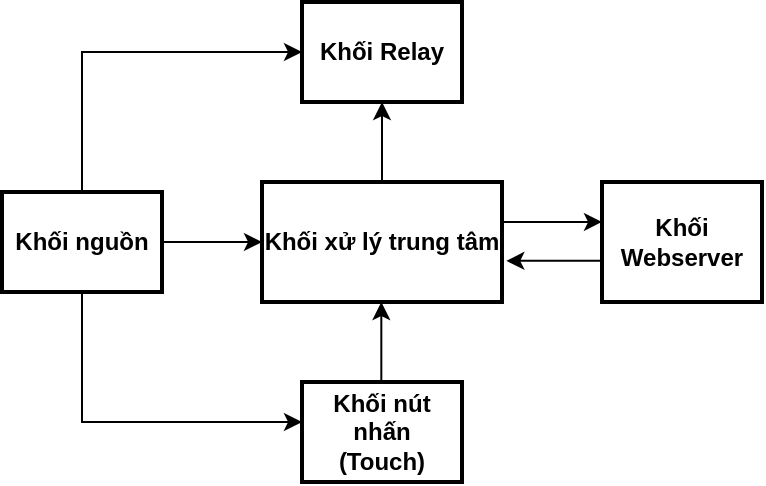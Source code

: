 <mxfile version="18.1.3" type="device"><diagram id="7uV0xXzCGOa03uoEzfYk" name="Page-1"><mxGraphModel dx="1422" dy="875" grid="1" gridSize="10" guides="1" tooltips="1" connect="1" arrows="1" fold="1" page="1" pageScale="1" pageWidth="850" pageHeight="1100" math="0" shadow="0"><root><mxCell id="0"/><mxCell id="1" parent="0"/><mxCell id="_f3goFx6C9psOzsgahZg-16" style="edgeStyle=orthogonalEdgeStyle;rounded=0;orthogonalLoop=1;jettySize=auto;html=1;entryX=0;entryY=0.5;entryDx=0;entryDy=0;" parent="1" source="_f3goFx6C9psOzsgahZg-7" target="_f3goFx6C9psOzsgahZg-9" edge="1"><mxGeometry relative="1" as="geometry"><mxPoint x="170" y="220" as="targetPoint"/><Array as="points"><mxPoint x="190" y="235"/></Array></mxGeometry></mxCell><mxCell id="_f3goFx6C9psOzsgahZg-17" style="edgeStyle=orthogonalEdgeStyle;rounded=0;orthogonalLoop=1;jettySize=auto;html=1;entryX=0;entryY=0.4;entryDx=0;entryDy=0;entryPerimeter=0;" parent="1" source="_f3goFx6C9psOzsgahZg-7" target="_f3goFx6C9psOzsgahZg-10" edge="1"><mxGeometry relative="1" as="geometry"><mxPoint x="200" y="470" as="targetPoint"/><Array as="points"><mxPoint x="190" y="420"/></Array></mxGeometry></mxCell><mxCell id="_f3goFx6C9psOzsgahZg-8" value="Khối xử lý trung tâm" style="rounded=0;whiteSpace=wrap;html=1;strokeWidth=2;fontStyle=1" parent="1" vertex="1"><mxGeometry x="280" y="300" width="120" height="60" as="geometry"/></mxCell><mxCell id="_f3goFx6C9psOzsgahZg-9" value="Khối Relay" style="rounded=0;whiteSpace=wrap;html=1;strokeWidth=2;fontStyle=1" parent="1" vertex="1"><mxGeometry x="300" y="210" width="80" height="50" as="geometry"/></mxCell><mxCell id="_f3goFx6C9psOzsgahZg-10" value="Khối nút nhấn&lt;br&gt;(Touch)" style="rounded=0;whiteSpace=wrap;html=1;strokeWidth=2;fontStyle=1" parent="1" vertex="1"><mxGeometry x="300" y="400" width="80" height="50" as="geometry"/></mxCell><mxCell id="_f3goFx6C9psOzsgahZg-11" value="Khối Webserver" style="rounded=0;whiteSpace=wrap;html=1;strokeWidth=2;fontStyle=1" parent="1" vertex="1"><mxGeometry x="450" y="300" width="80" height="60" as="geometry"/></mxCell><mxCell id="_f3goFx6C9psOzsgahZg-12" value="" style="endArrow=classic;html=1;rounded=0;entryX=0.5;entryY=1;entryDx=0;entryDy=0;" parent="1" target="_f3goFx6C9psOzsgahZg-9" edge="1"><mxGeometry width="50" height="50" relative="1" as="geometry"><mxPoint x="340" y="300" as="sourcePoint"/><mxPoint x="390" y="250" as="targetPoint"/></mxGeometry></mxCell><mxCell id="_f3goFx6C9psOzsgahZg-13" value="" style="endArrow=classic;html=1;rounded=0;entryX=0.5;entryY=1;entryDx=0;entryDy=0;" parent="1" edge="1"><mxGeometry width="50" height="50" relative="1" as="geometry"><mxPoint x="339.66" y="400" as="sourcePoint"/><mxPoint x="339.66" y="360" as="targetPoint"/></mxGeometry></mxCell><mxCell id="_f3goFx6C9psOzsgahZg-14" value="" style="endArrow=classic;html=1;rounded=0;entryX=0;entryY=0.5;entryDx=0;entryDy=0;startArrow=none;" parent="1" source="_f3goFx6C9psOzsgahZg-7" target="_f3goFx6C9psOzsgahZg-8" edge="1"><mxGeometry width="50" height="50" relative="1" as="geometry"><mxPoint x="200.0" y="330" as="sourcePoint"/><mxPoint x="200.0" y="290" as="targetPoint"/></mxGeometry></mxCell><mxCell id="_f3goFx6C9psOzsgahZg-7" value="Khối nguồn" style="rounded=0;whiteSpace=wrap;html=1;strokeWidth=2;fontStyle=1" parent="1" vertex="1"><mxGeometry x="150" y="305" width="80" height="50" as="geometry"/></mxCell><mxCell id="_f3goFx6C9psOzsgahZg-20" value="" style="endArrow=classic;html=1;rounded=0;entryX=1.018;entryY=0.657;entryDx=0;entryDy=0;entryPerimeter=0;exitX=0;exitY=0.657;exitDx=0;exitDy=0;exitPerimeter=0;" parent="1" source="_f3goFx6C9psOzsgahZg-11" target="_f3goFx6C9psOzsgahZg-8" edge="1"><mxGeometry width="50" height="50" relative="1" as="geometry"><mxPoint x="460" y="340" as="sourcePoint"/><mxPoint x="480" y="310" as="targetPoint"/></mxGeometry></mxCell><mxCell id="_f3goFx6C9psOzsgahZg-21" value="" style="endArrow=classic;html=1;rounded=0;entryX=0;entryY=0.333;entryDx=0;entryDy=0;entryPerimeter=0;" parent="1" target="_f3goFx6C9psOzsgahZg-11" edge="1"><mxGeometry width="50" height="50" relative="1" as="geometry"><mxPoint x="400" y="320" as="sourcePoint"/><mxPoint x="450" y="270" as="targetPoint"/></mxGeometry></mxCell></root></mxGraphModel></diagram></mxfile>